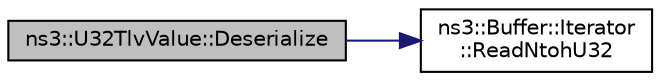 digraph "ns3::U32TlvValue::Deserialize"
{
 // LATEX_PDF_SIZE
  edge [fontname="Helvetica",fontsize="10",labelfontname="Helvetica",labelfontsize="10"];
  node [fontname="Helvetica",fontsize="10",shape=record];
  rankdir="LR";
  Node1 [label="ns3::U32TlvValue::Deserialize",height=0.2,width=0.4,color="black", fillcolor="grey75", style="filled", fontcolor="black",tooltip="Deserialize from a buffer."];
  Node1 -> Node2 [color="midnightblue",fontsize="10",style="solid",fontname="Helvetica"];
  Node2 [label="ns3::Buffer::Iterator\l::ReadNtohU32",height=0.2,width=0.4,color="black", fillcolor="white", style="filled",URL="$classns3_1_1_buffer_1_1_iterator.html#af6873e0c53e5338902802dedff2159d1",tooltip=" "];
}
